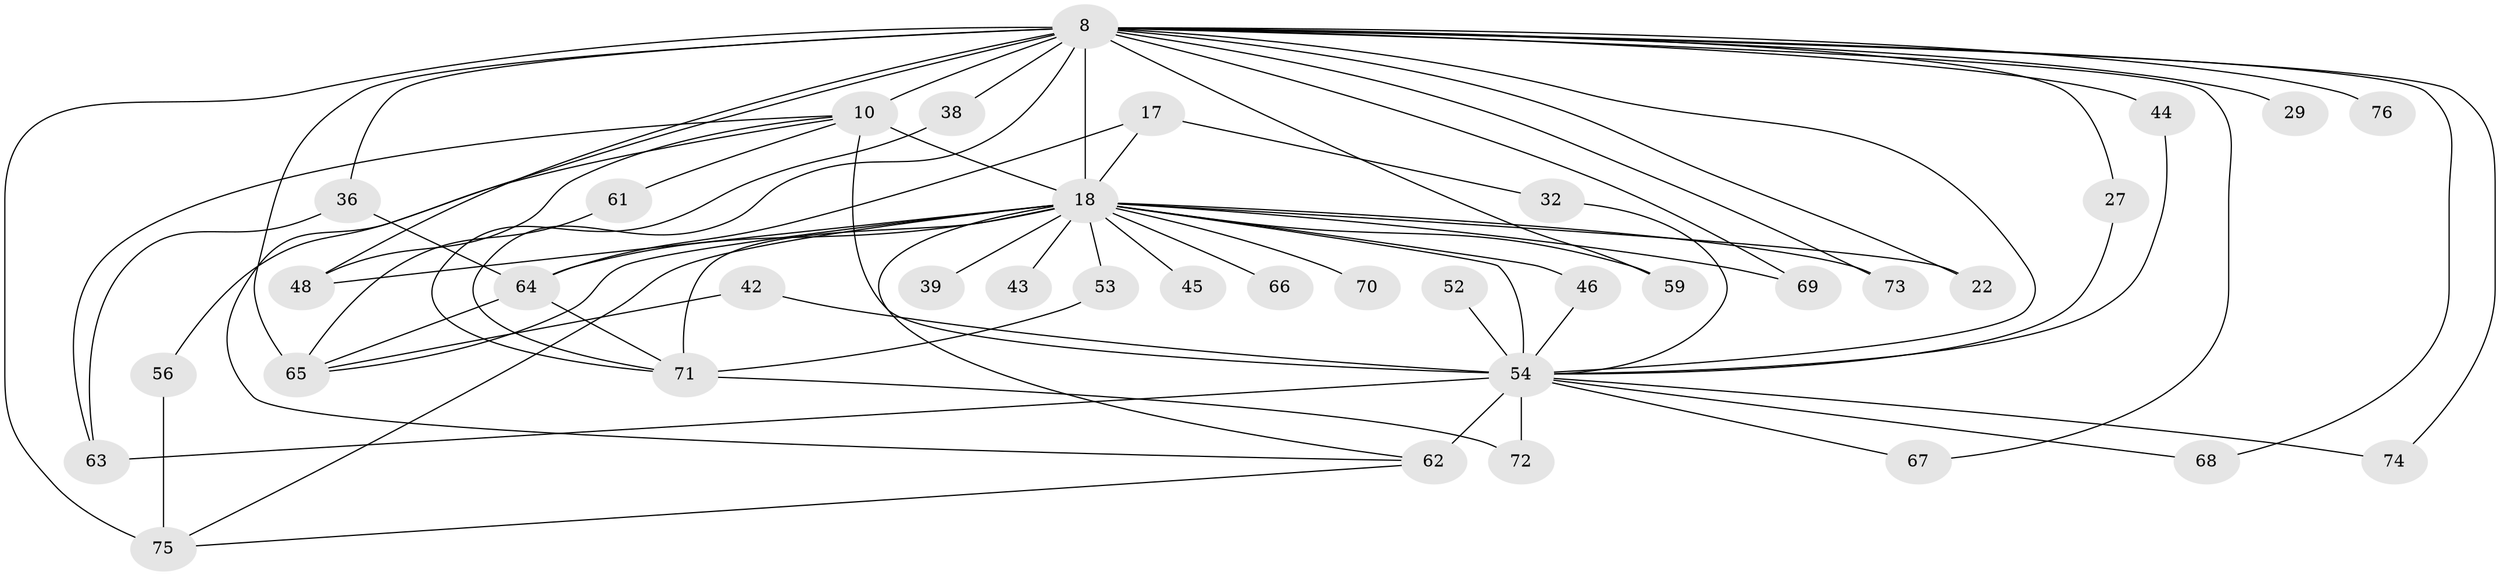 // original degree distribution, {16: 0.02631578947368421, 28: 0.013157894736842105, 23: 0.02631578947368421, 15: 0.013157894736842105, 10: 0.013157894736842105, 17: 0.013157894736842105, 18: 0.013157894736842105, 12: 0.013157894736842105, 3: 0.2236842105263158, 5: 0.039473684210526314, 4: 0.07894736842105263, 8: 0.013157894736842105, 2: 0.5131578947368421}
// Generated by graph-tools (version 1.1) at 2025/46/03/09/25 04:46:01]
// undirected, 38 vertices, 71 edges
graph export_dot {
graph [start="1"]
  node [color=gray90,style=filled];
  8 [super="+4"];
  10 [super="+6"];
  17;
  18 [super="+16+5"];
  22 [super="+13"];
  27;
  29;
  32;
  36;
  38 [super="+20"];
  39;
  42 [super="+33"];
  43;
  44;
  45;
  46;
  48 [super="+37"];
  52;
  53 [super="+19"];
  54 [super="+26+9"];
  56;
  59;
  61;
  62 [super="+57+41"];
  63 [super="+47"];
  64 [super="+40+50"];
  65 [super="+31+49"];
  66;
  67;
  68;
  69 [super="+11"];
  70;
  71 [super="+55+60"];
  72;
  73;
  74;
  75 [super="+12"];
  76;
  8 -- 10 [weight=6];
  8 -- 22 [weight=2];
  8 -- 36 [weight=2];
  8 -- 38 [weight=2];
  8 -- 69 [weight=2];
  8 -- 76 [weight=2];
  8 -- 67;
  8 -- 68;
  8 -- 71 [weight=4];
  8 -- 73;
  8 -- 74;
  8 -- 75 [weight=2];
  8 -- 18 [weight=11];
  8 -- 27;
  8 -- 29 [weight=2];
  8 -- 44;
  8 -- 48;
  8 -- 54 [weight=7];
  8 -- 59;
  8 -- 65 [weight=5];
  8 -- 62;
  10 -- 61;
  10 -- 56;
  10 -- 18 [weight=6];
  10 -- 48;
  10 -- 63;
  10 -- 54 [weight=4];
  17 -- 32;
  17 -- 18 [weight=2];
  17 -- 64;
  18 -- 66;
  18 -- 70 [weight=2];
  18 -- 75;
  18 -- 22;
  18 -- 39 [weight=2];
  18 -- 43 [weight=2];
  18 -- 53 [weight=2];
  18 -- 69;
  18 -- 73;
  18 -- 45 [weight=2];
  18 -- 46;
  18 -- 59;
  18 -- 65;
  18 -- 48;
  18 -- 54 [weight=7];
  18 -- 62;
  18 -- 64;
  18 -- 71 [weight=3];
  27 -- 54;
  32 -- 54;
  36 -- 63;
  36 -- 64;
  38 -- 71;
  42 -- 65;
  42 -- 54 [weight=2];
  44 -- 54;
  46 -- 54;
  52 -- 54 [weight=2];
  53 -- 71;
  54 -- 72;
  54 -- 67;
  54 -- 68;
  54 -- 74;
  54 -- 62 [weight=4];
  54 -- 63;
  56 -- 75;
  61 -- 65;
  62 -- 75;
  64 -- 65;
  64 -- 71;
  71 -- 72;
}
